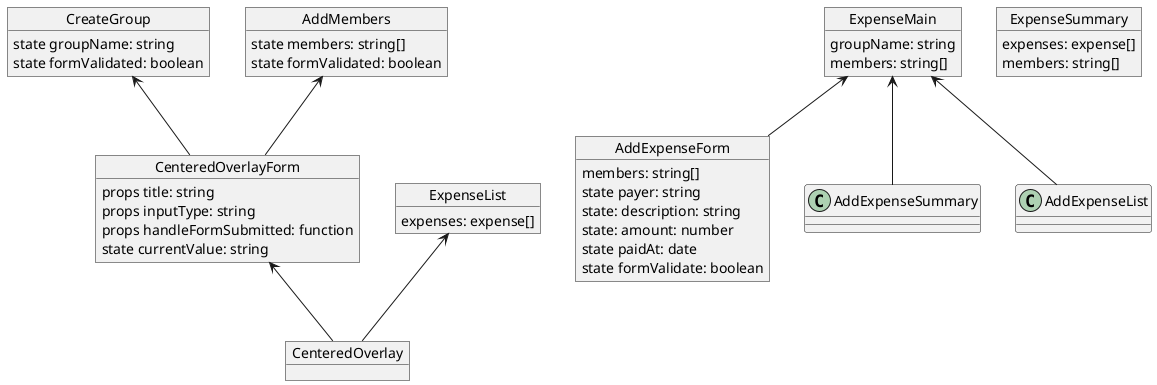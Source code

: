 @startuml 

object CreateGroup {
  state groupName: string 
  state formValidated: boolean 
}
object AddMembers {
  state members: string[] 
  state formValidated: boolean 
}
object ExpenseMain {
  groupName: string 
  members: string[] 
}

object CenteredOverlay 
object CenteredOverlayForm {
  props title: string
  props inputType: string 
  props handleFormSubmitted: function 

  state currentValue: string 
}

object AddExpenseForm {
  members: string[] 

  state payer: string 
  state: description: string 
  state: amount: number 
  state paidAt: date 
  state formValidate: boolean 
}
object ExpenseSummary {
  expenses: expense[] 
  members: string[] 
}
object ExpenseList {
  expenses: expense[] 
}

CreateGroup <-- CenteredOverlayForm
AddMembers <-- CenteredOverlayForm 
CenteredOverlayForm <-- CenteredOverlay

ExpenseMain <-- AddExpenseForm
ExpenseMain <-- AddExpenseSummary
ExpenseMain <-- AddExpenseList 

ExpenseList <-- CenteredOverlay

@enduml 
